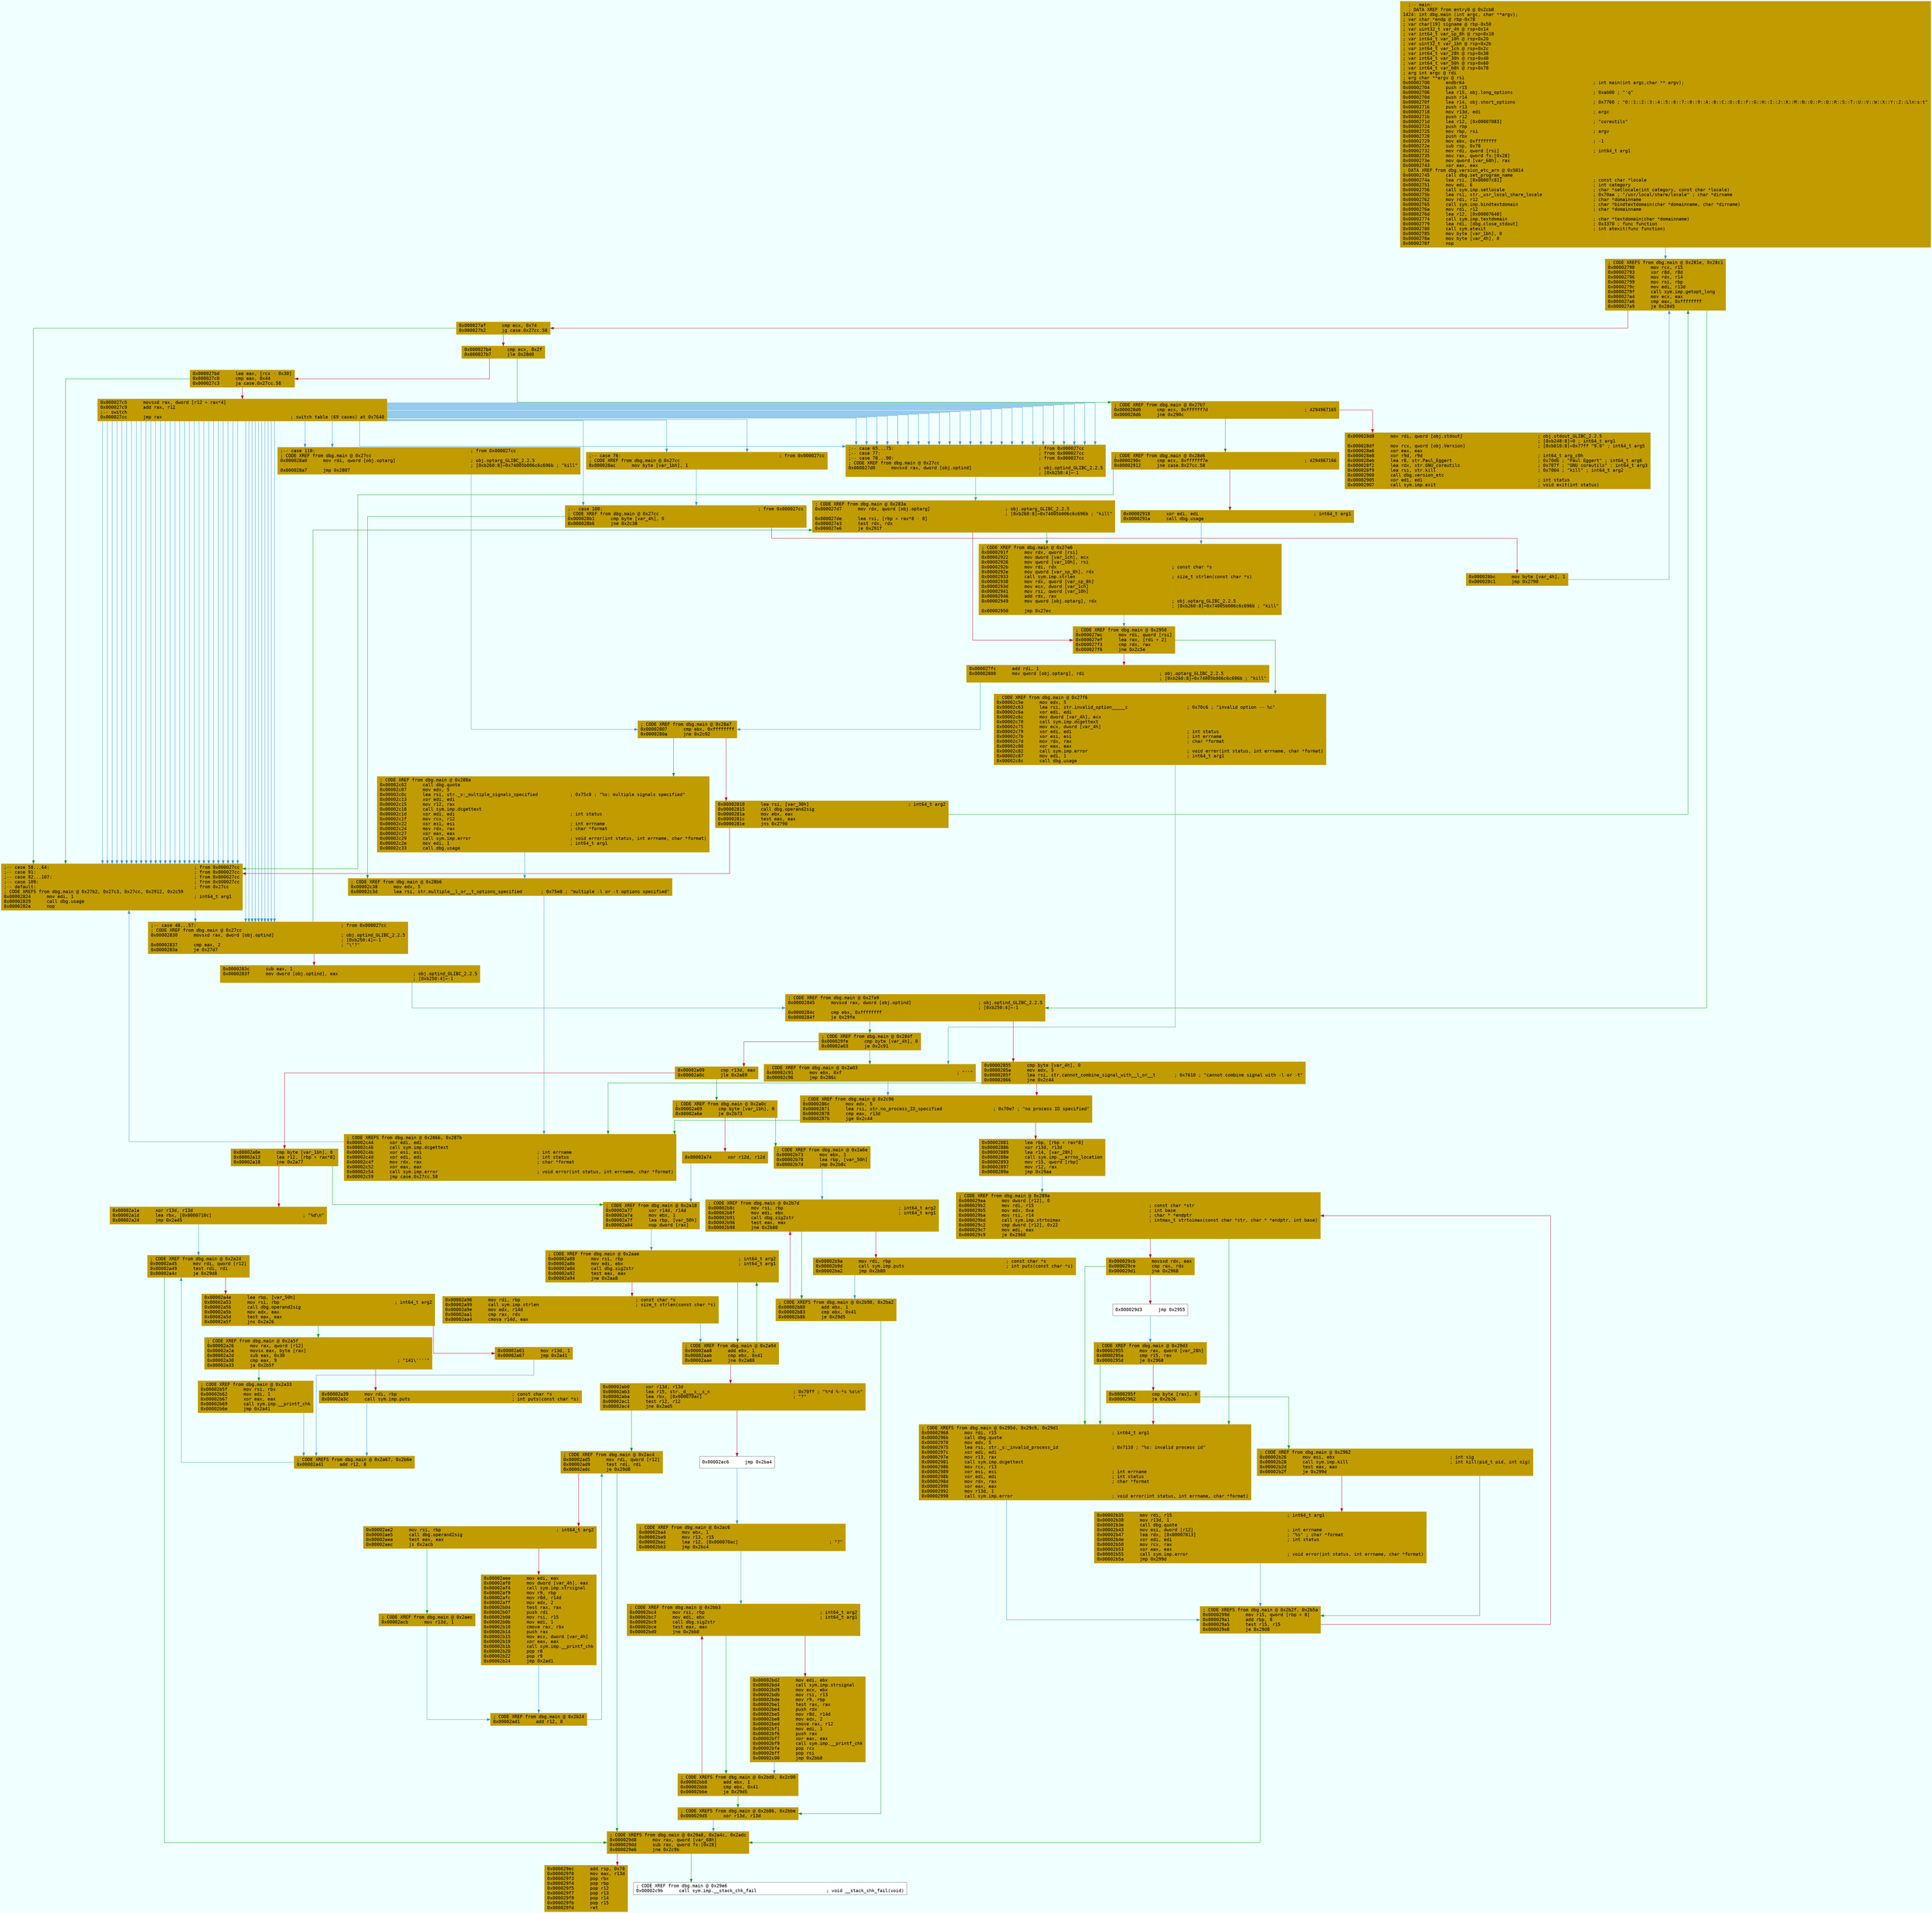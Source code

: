 digraph code {
	graph [bgcolor=azure fontsize=8 fontname="Courier" splines="ortho"];
	node [fillcolor=gray style=filled shape=box];
	edge [arrowhead="normal"];
	"0x00002700" [URL="dbg.main/0x00002700", fillcolor="#c19c00",color="#c19c00", fontname="Courier",label="  ;-- main:\l  ; DATA XREF from entry0 @ 0x2cb8\l1424: int dbg.main (int argc, char **argv);\l; var char *endp @ rbp-0x78\l; var char[19] signame @ rbp-0x50\l; var uint32_t var_4h @ rsp+0x14\l; var int64_t var_sp_8h @ rsp+0x18\l; var int64_t var_10h @ rsp+0x20\l; var uint32_t var_1bh @ rsp+0x2b\l; var int64_t var_1ch @ rsp+0x2c\l; var int64_t var_28h @ rsp+0x38\l; var int64_t var_30h @ rsp+0x40\l; var int64_t var_50h @ rsp+0x60\l; var int64_t var_68h @ rsp+0x78\l; arg int argc @ rdi\l; arg char **argv @ rsi\l0x00002700      endbr64                                                ; int main(int argc,char ** argv);\l0x00002704      push r15\l0x00002706      lea r15, obj.long_options                              ; 0xab00 ; \"'q\"\l0x0000270d      push r14\l0x0000270f      lea r14, obj.short_options                             ; 0x7760 ; \"0::1::2::3::4::5::6::7::8::9::A::B::C::D::E::F::G::H::I::J::K::M::N::O::P::Q::R::S::T::U::V::W::X::Y::Z::Lln:s:t\"\l0x00002716      push r13\l0x00002718      mov r13d, edi                                          ; argc\l0x0000271b      push r12\l0x0000271d      lea r12, [0x00007083]                                  ; \"coreutils\"\l0x00002724      push rbp\l0x00002725      mov rbp, rsi                                           ; argv\l0x00002728      push rbx\l0x00002729      mov ebx, 0xffffffff                                    ; -1\l0x0000272e      sub rsp, 0x78\l0x00002732      mov rdi, qword [rsi]                                   ; int64_t arg1\l0x00002735      mov rax, qword fs:[0x28]\l0x0000273e      mov qword [var_68h], rax\l0x00002743      xor eax, eax\l; DATA XREF from dbg.version_etc_arn @ 0x5814\l0x00002745      call dbg.set_program_name\l0x0000274a      lea rsi, [0x00007c81]                                  ; const char *locale\l0x00002751      mov edi, 6                                             ; int category\l0x00002756      call sym.imp.setlocale                                 ; char *setlocale(int category, const char *locale)\l0x0000275b      lea rsi, str._usr_local_share_locale                   ; 0x70ae ; \"/usr/local/share/locale\" ; char *dirname\l0x00002762      mov rdi, r12                                           ; char *domainname\l0x00002765      call sym.imp.bindtextdomain                            ; char *bindtextdomain(char *domainname, char *dirname)\l0x0000276a      mov rdi, r12                                           ; char *domainname\l0x0000276d      lea r12, [0x00007640]\l0x00002774      call sym.imp.textdomain                                ; char *textdomain(char *domainname)\l0x00002779      lea rdi, [dbg.close_stdout]                            ; 0x3370 ; func function\l0x00002780      call sym.atexit                                        ; int atexit(func function)\l0x00002785      mov byte [var_1bh], 0\l0x0000278a      mov byte [var_4h], 0\l0x0000278f      nop\l"]
	"0x00002790" [URL="dbg.main/0x00002790", fillcolor="#c19c00",color="#c19c00", fontname="Courier",label="; CODE XREFS from dbg.main @ 0x281e, 0x28c1\l0x00002790      mov rcx, r15\l0x00002793      xor r8d, r8d\l0x00002796      mov rdx, r14\l0x00002799      mov rsi, rbp\l0x0000279c      mov edi, r13d\l0x0000279f      call sym.imp.getopt_long\l0x000027a4      mov ecx, eax\l0x000027a6      cmp eax, 0xffffffff\l0x000027a9      je 0x2845\l"]
	"0x000027af" [URL="dbg.main/0x000027af", fillcolor="#c19c00",color="#c19c00", fontname="Courier",label="0x000027af      cmp ecx, 0x74\l0x000027b2      jg case.0x27cc.58\l"]
	"0x000027b4" [URL="dbg.main/0x000027b4", fillcolor="#c19c00",color="#c19c00", fontname="Courier",label="0x000027b4      cmp ecx, 0x2f\l0x000027b7      jle 0x28d0\l"]
	"0x000027bd" [URL="dbg.main/0x000027bd", fillcolor="#c19c00",color="#c19c00", fontname="Courier",label="0x000027bd      lea eax, [rcx - 0x30]\l0x000027c0      cmp eax, 0x44\l0x000027c3      ja case.0x27cc.58\l"]
	"0x000027c5" [URL="dbg.main/0x000027c5", fillcolor="#c19c00",color="#c19c00", fontname="Courier",label="0x000027c5      movsxd rax, dword [r12 + rax*4]\l0x000027c9      add rax, r12\l;-- switch\l0x000027cc      jmp rax                                                ; switch table (69 cases) at 0x7640\l"]
	"0x000027d0" [URL="dbg.main/0x000027d0", fillcolor="#c19c00",color="#c19c00", fontname="Courier",label=";-- case 65...75:                                                      ; from 0x000027cc\l;-- case 77:                                                           ; from 0x000027cc\l;-- case 78...90:                                                      ; from 0x000027cc\l; CODE XREF from dbg.main @ 0x27cc\l0x000027d0      movsxd rax, dword [obj.optind]                         ; obj.optind_GLIBC_2.2.5\l                                                                       ; [0xb250:4]=-1\l"]
	"0x000027d7" [URL="dbg.main/0x000027d7", fillcolor="#c19c00",color="#c19c00", fontname="Courier",label="; CODE XREF from dbg.main @ 0x283a\l0x000027d7      mov rdx, qword [obj.optarg]                            ; obj.optarg_GLIBC_2.2.5\l                                                                       ; [0xb260:8]=0x74005b006c6c696b ; \"kill\"\l0x000027de      lea rsi, [rbp + rax*8 - 8]\l0x000027e3      test rdx, rdx\l0x000027e6      je 0x291f\l"]
	"0x000027ec" [URL="dbg.main/0x000027ec", fillcolor="#c19c00",color="#c19c00", fontname="Courier",label="; CODE XREF from dbg.main @ 0x2950\l0x000027ec      mov rdi, qword [rsi]\l0x000027ef      lea rax, [rdi + 2]\l0x000027f3      cmp rdx, rax\l0x000027f6      jne 0x2c5e\l"]
	"0x000027fc" [URL="dbg.main/0x000027fc", fillcolor="#c19c00",color="#c19c00", fontname="Courier",label="0x000027fc      add rdi, 1\l0x00002800      mov qword [obj.optarg], rdi                            ; obj.optarg_GLIBC_2.2.5\l                                                                       ; [0xb260:8]=0x74005b006c6c696b ; \"kill\"\l"]
	"0x00002807" [URL="dbg.main/0x00002807", fillcolor="#c19c00",color="#c19c00", fontname="Courier",label="; CODE XREF from dbg.main @ 0x28a7\l0x00002807      cmp ebx, 0xffffffff\l0x0000280a      jne 0x2c02\l"]
	"0x00002810" [URL="dbg.main/0x00002810", fillcolor="#c19c00",color="#c19c00", fontname="Courier",label="0x00002810      lea rsi, [var_30h]                                     ; int64_t arg2\l0x00002815      call dbg.operand2sig\l0x0000281a      mov ebx, eax\l0x0000281c      test eax, eax\l0x0000281e      jns 0x2790\l"]
	"0x00002824" [URL="dbg.main/0x00002824", fillcolor="#c19c00",color="#c19c00", fontname="Courier",label=";-- case 58...64:                                                      ; from 0x000027cc\l;-- case 91:                                                           ; from 0x000027cc\l;-- case 92...107:                                                     ; from 0x000027cc\l;-- case 109:                                                          ; from 0x000027cc\l;-- default:                                                           ; from 0x27cc\l; CODE XREFS from dbg.main @ 0x27b2, 0x27c3, 0x27cc, 0x2912, 0x2c59\l0x00002824      mov edi, 1                                             ; int64_t arg1\l0x00002829      call dbg.usage\l0x0000282e      nop\l"]
	"0x00002830" [URL="dbg.main/0x00002830", fillcolor="#c19c00",color="#c19c00", fontname="Courier",label=";-- case 48...57:                                                      ; from 0x000027cc\l; CODE XREF from dbg.main @ 0x27cc\l0x00002830      movsxd rax, dword [obj.optind]                         ; obj.optind_GLIBC_2.2.5\l                                                                       ; [0xb250:4]=-1\l0x00002837      cmp eax, 2                                             ; \"\\\"?\"\l0x0000283a      je 0x27d7\l"]
	"0x0000283c" [URL="dbg.main/0x0000283c", fillcolor="#c19c00",color="#c19c00", fontname="Courier",label="0x0000283c      sub eax, 1\l0x0000283f      mov dword [obj.optind], eax                            ; obj.optind_GLIBC_2.2.5\l                                                                       ; [0xb250:4]=-1\l"]
	"0x00002845" [URL="dbg.main/0x00002845", fillcolor="#c19c00",color="#c19c00", fontname="Courier",label="; CODE XREF from dbg.main @ 0x27a9\l0x00002845      movsxd rax, dword [obj.optind]                         ; obj.optind_GLIBC_2.2.5\l                                                                       ; [0xb250:4]=-1\l0x0000284c      cmp ebx, 0xffffffff\l0x0000284f      je 0x29fe\l"]
	"0x00002855" [URL="dbg.main/0x00002855", fillcolor="#c19c00",color="#c19c00", fontname="Courier",label="0x00002855      cmp byte [var_4h], 0\l0x0000285a      mov edx, 5\l0x0000285f      lea rsi, str.cannot_combine_signal_with__l_or__t       ; 0x7610 ; \"cannot combine signal with -l or -t\"\l0x00002866      jne 0x2c44\l"]
	"0x0000286c" [URL="dbg.main/0x0000286c", fillcolor="#c19c00",color="#c19c00", fontname="Courier",label="; CODE XREF from dbg.main @ 0x2c96\l0x0000286c      mov edx, 5\l0x00002871      lea rsi, str.no_process_ID_specified                   ; 0x70e7 ; \"no process ID specified\"\l0x00002878      cmp eax, r13d\l0x0000287b      jge 0x2c44\l"]
	"0x00002881" [URL="dbg.main/0x00002881", fillcolor="#c19c00",color="#c19c00", fontname="Courier",label="0x00002881      lea rbp, [rbp + rax*8]\l0x00002886      xor r13d, r13d\l0x00002889      lea r14, [var_28h]\l0x0000288e      call sym.imp.__errno_location\l0x00002893      mov r15, qword [rbp]\l0x00002897      mov r12, rax\l0x0000289a      jmp 0x29aa\l"]
	"0x000028a0" [URL="dbg.main/0x000028a0", fillcolor="#c19c00",color="#c19c00", fontname="Courier",label=";-- case 110:                                                          ; from 0x000027cc\l; CODE XREF from dbg.main @ 0x27cc\l0x000028a0      mov rdi, qword [obj.optarg]                            ; obj.optarg_GLIBC_2.2.5\l                                                                       ; [0xb260:8]=0x74005b006c6c696b ; \"kill\"\l0x000028a7      jmp 0x2807\l"]
	"0x000028ac" [URL="dbg.main/0x000028ac", fillcolor="#c19c00",color="#c19c00", fontname="Courier",label=";-- case 76:                                                           ; from 0x000027cc\l; CODE XREF from dbg.main @ 0x27cc\l0x000028ac      mov byte [var_1bh], 1\l"]
	"0x000028b1" [URL="dbg.main/0x000028b1", fillcolor="#c19c00",color="#c19c00", fontname="Courier",label=";-- case 108:                                                          ; from 0x000027cc\l; CODE XREF from dbg.main @ 0x27cc\l0x000028b1      cmp byte [var_4h], 0\l0x000028b6      jne 0x2c38\l"]
	"0x000028bc" [URL="dbg.main/0x000028bc", fillcolor="#c19c00",color="#c19c00", fontname="Courier",label="0x000028bc      mov byte [var_4h], 1\l0x000028c1      jmp 0x2790\l"]
	"0x000028d0" [URL="dbg.main/0x000028d0", fillcolor="#c19c00",color="#c19c00", fontname="Courier",label="; CODE XREF from dbg.main @ 0x27b7\l0x000028d0      cmp ecx, 0xffffff7d                                    ; 4294967165\l0x000028d6      jne 0x290c\l"]
	"0x000028d8" [URL="dbg.main/0x000028d8", fillcolor="#c19c00",color="#c19c00", fontname="Courier",label="0x000028d8      mov rdi, qword [obj.stdout]                            ; obj.stdout_GLIBC_2.2.5\l                                                                       ; [0xb248:8]=0 ; int64_t arg1\l0x000028df      mov rcx, qword [obj.Version]                           ; [0xb010:8]=0x77ff \"9.0\" ; int64_t arg5\l0x000028e6      xor eax, eax\l0x000028e8      xor r9d, r9d                                           ; int64_t arg_c0h\l0x000028eb      lea r8, str.Paul_Eggert                                ; 0x70db ; \"Paul Eggert\" ; int64_t arg6\l0x000028f2      lea rdx, str.GNU_coreutils                             ; 0x707f ; \"GNU coreutils\" ; int64_t arg3\l0x000028f9      lea rsi, str.kill                                      ; 0x7004 ; \"kill\" ; int64_t arg2\l0x00002900      call dbg.version_etc\l0x00002905      xor edi, edi                                           ; int status\l0x00002907      call sym.imp.exit                                      ; void exit(int status)\l"]
	"0x0000290c" [URL="dbg.main/0x0000290c", fillcolor="#c19c00",color="#c19c00", fontname="Courier",label="; CODE XREF from dbg.main @ 0x28d6\l0x0000290c      cmp ecx, 0xffffff7e                                    ; 4294967166\l0x00002912      jne case.0x27cc.58\l"]
	"0x00002918" [URL="dbg.main/0x00002918", fillcolor="#c19c00",color="#c19c00", fontname="Courier",label="0x00002918      xor edi, edi                                           ; int64_t arg1\l0x0000291a      call dbg.usage\l"]
	"0x0000291f" [URL="dbg.main/0x0000291f", fillcolor="#c19c00",color="#c19c00", fontname="Courier",label="; CODE XREF from dbg.main @ 0x27e6\l0x0000291f      mov rdx, qword [rsi]\l0x00002922      mov dword [var_1ch], ecx\l0x00002926      mov qword [var_10h], rsi\l0x0000292b      mov rdi, rdx                                           ; const char *s\l0x0000292e      mov qword [var_sp_8h], rdx\l0x00002933      call sym.imp.strlen                                    ; size_t strlen(const char *s)\l0x00002938      mov rdx, qword [var_sp_8h]\l0x0000293d      mov ecx, dword [var_1ch]\l0x00002941      mov rsi, qword [var_10h]\l0x00002946      add rdx, rax\l0x00002949      mov qword [obj.optarg], rdx                            ; obj.optarg_GLIBC_2.2.5\l                                                                       ; [0xb260:8]=0x74005b006c6c696b ; \"kill\"\l0x00002950      jmp 0x27ec\l"]
	"0x00002955" [URL="dbg.main/0x00002955", fillcolor="#c19c00",color="#c19c00", fontname="Courier",label="; CODE XREF from dbg.main @ 0x29d3\l0x00002955      mov rax, qword [var_28h]\l0x0000295a      cmp r15, rax\l0x0000295d      je 0x2968\l"]
	"0x0000295f" [URL="dbg.main/0x0000295f", fillcolor="#c19c00",color="#c19c00", fontname="Courier",label="0x0000295f      cmp byte [rax], 0\l0x00002962      je 0x2b26\l"]
	"0x00002968" [URL="dbg.main/0x00002968", fillcolor="#c19c00",color="#c19c00", fontname="Courier",label="; CODE XREFS from dbg.main @ 0x295d, 0x29c9, 0x29d1\l0x00002968      mov rdi, r15                                           ; int64_t arg1\l0x0000296b      call dbg.quote\l0x00002970      mov edx, 5\l0x00002975      lea rsi, str._s:_invalid_process_id                    ; 0x7110 ; \"%s: invalid process id\"\l0x0000297c      xor edi, edi\l0x0000297e      mov r13, rax\l0x00002981      call sym.imp.dcgettext\l0x00002986      mov rcx, r13\l0x00002989      xor esi, esi                                           ; int errname\l0x0000298b      xor edi, edi                                           ; int status\l0x0000298d      mov rdx, rax                                           ; char *format\l0x00002990      xor eax, eax\l0x00002992      mov r13d, 1\l0x00002998      call sym.imp.error                                     ; void error(int status, int errname, char *format)\l"]
	"0x0000299d" [URL="dbg.main/0x0000299d", fillcolor="#c19c00",color="#c19c00", fontname="Courier",label="; CODE XREFS from dbg.main @ 0x2b2f, 0x2b5a\l0x0000299d      mov r15, qword [rbp + 8]\l0x000029a1      add rbp, 8\l0x000029a5      test r15, r15\l0x000029a8      je 0x29d8\l"]
	"0x000029aa" [URL="dbg.main/0x000029aa", fillcolor="#c19c00",color="#c19c00", fontname="Courier",label="; CODE XREF from dbg.main @ 0x289a\l0x000029aa      mov dword [r12], 0\l0x000029b2      mov rdi, r15                                           ; const char *str\l0x000029b5      mov edx, 0xa                                           ; int base\l0x000029ba      mov rsi, r14                                           ; char * *endptr\l0x000029bd      call sym.imp.strtoimax                                 ; intmax_t strtoimax(const char *str, char * *endptr, int base)\l0x000029c2      cmp dword [r12], 0x22\l0x000029c7      mov edi, eax\l0x000029c9      je 0x2968\l"]
	"0x000029cb" [URL="dbg.main/0x000029cb", fillcolor="#c19c00",color="#c19c00", fontname="Courier",label="0x000029cb      movsxd rdx, eax\l0x000029ce      cmp rax, rdx\l0x000029d1      jne 0x2968\l"]
	"0x000029d3" [URL="dbg.main/0x000029d3", fillcolor="white",color="#767676", fontname="Courier",label="0x000029d3      jmp 0x2955\l"]
	"0x000029d5" [URL="dbg.main/0x000029d5", fillcolor="#c19c00",color="#c19c00", fontname="Courier",label="; CODE XREFS from dbg.main @ 0x2b86, 0x2bbe\l0x000029d5      xor r13d, r13d\l"]
	"0x000029d8" [URL="dbg.main/0x000029d8", fillcolor="#c19c00",color="#c19c00", fontname="Courier",label="; CODE XREFS from dbg.main @ 0x29a8, 0x2a4c, 0x2adc\l0x000029d8      mov rax, qword [var_68h]\l0x000029dd      sub rax, qword fs:[0x28]\l0x000029e6      jne 0x2c9b\l"]
	"0x000029ec" [URL="dbg.main/0x000029ec", fillcolor="#c19c00",color="#c19c00", fontname="Courier",label="0x000029ec      add rsp, 0x78\l0x000029f0      mov eax, r13d\l0x000029f3      pop rbx\l0x000029f4      pop rbp\l0x000029f5      pop r12\l0x000029f7      pop r13\l0x000029f9      pop r14\l0x000029fb      pop r15\l0x000029fd      ret\l"]
	"0x000029fe" [URL="dbg.main/0x000029fe", fillcolor="#c19c00",color="#c19c00", fontname="Courier",label="; CODE XREF from dbg.main @ 0x284f\l0x000029fe      cmp byte [var_4h], 0\l0x00002a03      je 0x2c91\l"]
	"0x00002a09" [URL="dbg.main/0x00002a09", fillcolor="#c19c00",color="#c19c00", fontname="Courier",label="0x00002a09      cmp r13d, eax\l0x00002a0c      jle 0x2a69\l"]
	"0x00002a0e" [URL="dbg.main/0x00002a0e", fillcolor="#c19c00",color="#c19c00", fontname="Courier",label="0x00002a0e      cmp byte [var_1bh], 0\l0x00002a13      lea r12, [rbp + rax*8]\l0x00002a18      jne 0x2a77\l"]
	"0x00002a1a" [URL="dbg.main/0x00002a1a", fillcolor="#c19c00",color="#c19c00", fontname="Courier",label="0x00002a1a      xor r13d, r13d\l0x00002a1d      lea rbx, [0x0000710c]                                  ; \"%d\\n\"\l0x00002a24      jmp 0x2a45\l"]
	"0x00002a26" [URL="dbg.main/0x00002a26", fillcolor="#c19c00",color="#c19c00", fontname="Courier",label="; CODE XREF from dbg.main @ 0x2a5f\l0x00002a26      mov rax, qword [r12]\l0x00002a2a      movsx eax, byte [rax]\l0x00002a2d      sub eax, 0x30\l0x00002a30      cmp eax, 9                                             ; \"141\\''''\"\l0x00002a33      ja 0x2b5f\l"]
	"0x00002a39" [URL="dbg.main/0x00002a39", fillcolor="#c19c00",color="#c19c00", fontname="Courier",label="0x00002a39      mov rdi, rbp                                           ; const char *s\l0x00002a3c      call sym.imp.puts                                      ; int puts(const char *s)\l"]
	"0x00002a41" [URL="dbg.main/0x00002a41", fillcolor="#c19c00",color="#c19c00", fontname="Courier",label="; CODE XREFS from dbg.main @ 0x2a67, 0x2b6e\l0x00002a41      add r12, 8\l"]
	"0x00002a45" [URL="dbg.main/0x00002a45", fillcolor="#c19c00",color="#c19c00", fontname="Courier",label="; CODE XREF from dbg.main @ 0x2a24\l0x00002a45      mov rdi, qword [r12]\l0x00002a49      test rdi, rdi\l0x00002a4c      je 0x29d8\l"]
	"0x00002a4e" [URL="dbg.main/0x00002a4e", fillcolor="#c19c00",color="#c19c00", fontname="Courier",label="0x00002a4e      lea rbp, [var_50h]\l0x00002a53      mov rsi, rbp                                           ; int64_t arg2\l0x00002a56      call dbg.operand2sig\l0x00002a5b      mov edx, eax\l0x00002a5d      test eax, eax\l0x00002a5f      jns 0x2a26\l"]
	"0x00002a61" [URL="dbg.main/0x00002a61", fillcolor="#c19c00",color="#c19c00", fontname="Courier",label="0x00002a61      mov r13d, 1\l0x00002a67      jmp 0x2a41\l"]
	"0x00002a69" [URL="dbg.main/0x00002a69", fillcolor="#c19c00",color="#c19c00", fontname="Courier",label="; CODE XREF from dbg.main @ 0x2a0c\l0x00002a69      cmp byte [var_1bh], 0\l0x00002a6e      je 0x2b73\l"]
	"0x00002a74" [URL="dbg.main/0x00002a74", fillcolor="#c19c00",color="#c19c00", fontname="Courier",label="0x00002a74      xor r12d, r12d\l"]
	"0x00002a77" [URL="dbg.main/0x00002a77", fillcolor="#c19c00",color="#c19c00", fontname="Courier",label="; CODE XREF from dbg.main @ 0x2a18\l0x00002a77      xor r14d, r14d\l0x00002a7a      mov ebx, 1\l0x00002a7f      lea rbp, [var_50h]\l0x00002a84      nop dword [rax]\l"]
	"0x00002a88" [URL="dbg.main/0x00002a88", fillcolor="#c19c00",color="#c19c00", fontname="Courier",label="; CODE XREF from dbg.main @ 0x2aae\l0x00002a88      mov rsi, rbp                                           ; int64_t arg2\l0x00002a8b      mov edi, ebx                                           ; int64_t arg1\l0x00002a8d      call dbg.sig2str\l0x00002a92      test eax, eax\l0x00002a94      jne 0x2aa8\l"]
	"0x00002a96" [URL="dbg.main/0x00002a96", fillcolor="#c19c00",color="#c19c00", fontname="Courier",label="0x00002a96      mov rdi, rbp                                           ; const char *s\l0x00002a99      call sym.imp.strlen                                    ; size_t strlen(const char *s)\l0x00002a9e      mov edx, r14d\l0x00002aa1      cmp rax, rdx\l0x00002aa4      cmova r14d, eax\l"]
	"0x00002aa8" [URL="dbg.main/0x00002aa8", fillcolor="#c19c00",color="#c19c00", fontname="Courier",label="; CODE XREF from dbg.main @ 0x2a94\l0x00002aa8      add ebx, 1\l0x00002aab      cmp ebx, 0x41\l0x00002aae      jne 0x2a88\l"]
	"0x00002ab0" [URL="dbg.main/0x00002ab0", fillcolor="#c19c00",color="#c19c00", fontname="Courier",label="0x00002ab0      xor r13d, r13d\l0x00002ab3      lea r15, str._d___s__s_n                               ; 0x70ff ; \"%*d %-*s %s\\n\"\l0x00002aba      lea rbx, [0x000070ac]                                  ; \"?\"\l0x00002ac1      test r12, r12\l0x00002ac4      jne 0x2ad5\l"]
	"0x00002ac6" [URL="dbg.main/0x00002ac6", fillcolor="white",color="#767676", fontname="Courier",label="0x00002ac6      jmp 0x2ba4\l"]
	"0x00002acb" [URL="dbg.main/0x00002acb", fillcolor="#c19c00",color="#c19c00", fontname="Courier",label="; CODE XREF from dbg.main @ 0x2aec\l0x00002acb      mov r13d, 1\l"]
	"0x00002ad1" [URL="dbg.main/0x00002ad1", fillcolor="#c19c00",color="#c19c00", fontname="Courier",label="; CODE XREF from dbg.main @ 0x2b24\l0x00002ad1      add r12, 8\l"]
	"0x00002ad5" [URL="dbg.main/0x00002ad5", fillcolor="#c19c00",color="#c19c00", fontname="Courier",label="; CODE XREF from dbg.main @ 0x2ac4\l0x00002ad5      mov rdi, qword [r12]\l0x00002ad9      test rdi, rdi\l0x00002adc      je 0x29d8\l"]
	"0x00002ae2" [URL="dbg.main/0x00002ae2", fillcolor="#c19c00",color="#c19c00", fontname="Courier",label="0x00002ae2      mov rsi, rbp                                           ; int64_t arg2\l0x00002ae5      call dbg.operand2sig\l0x00002aea      test eax, eax\l0x00002aec      js 0x2acb\l"]
	"0x00002aee" [URL="dbg.main/0x00002aee", fillcolor="#c19c00",color="#c19c00", fontname="Courier",label="0x00002aee      mov edi, eax\l0x00002af0      mov dword [var_4h], eax\l0x00002af4      call sym.imp.strsignal\l0x00002af9      mov r9, rbp\l0x00002afc      mov r8d, r14d\l0x00002aff      mov edx, 2\l0x00002b04      test rax, rax\l0x00002b07      push rdi\l0x00002b08      mov rsi, r15\l0x00002b0b      mov edi, 1\l0x00002b10      cmove rax, rbx\l0x00002b14      push rax\l0x00002b15      mov ecx, dword [var_4h]\l0x00002b19      xor eax, eax\l0x00002b1b      call sym.imp.__printf_chk\l0x00002b20      pop r8\l0x00002b22      pop r9\l0x00002b24      jmp 0x2ad1\l"]
	"0x00002b26" [URL="dbg.main/0x00002b26", fillcolor="#c19c00",color="#c19c00", fontname="Courier",label="; CODE XREF from dbg.main @ 0x2962\l0x00002b26      mov esi, ebx                                           ; int sig\l0x00002b28      call sym.imp.kill                                      ; int kill(pid_t pid, int sig)\l0x00002b2d      test eax, eax\l0x00002b2f      je 0x299d\l"]
	"0x00002b35" [URL="dbg.main/0x00002b35", fillcolor="#c19c00",color="#c19c00", fontname="Courier",label="0x00002b35      mov rdi, r15                                           ; int64_t arg1\l0x00002b38      mov r13d, 1\l0x00002b3e      call dbg.quote\l0x00002b43      mov esi, dword [r12]                                   ; int errname\l0x00002b47      lea rdx, [0x00007813]                                  ; \"%s\" ; char *format\l0x00002b4e      xor edi, edi                                           ; int status\l0x00002b50      mov rcx, rax\l0x00002b53      xor eax, eax\l0x00002b55      call sym.imp.error                                     ; void error(int status, int errname, char *format)\l0x00002b5a      jmp 0x299d\l"]
	"0x00002b5f" [URL="dbg.main/0x00002b5f", fillcolor="#c19c00",color="#c19c00", fontname="Courier",label="; CODE XREF from dbg.main @ 0x2a33\l0x00002b5f      mov rsi, rbx\l0x00002b62      mov edi, 1\l0x00002b67      xor eax, eax\l0x00002b69      call sym.imp.__printf_chk\l0x00002b6e      jmp 0x2a41\l"]
	"0x00002b73" [URL="dbg.main/0x00002b73", fillcolor="#c19c00",color="#c19c00", fontname="Courier",label="; CODE XREF from dbg.main @ 0x2a6e\l0x00002b73      mov ebx, 1\l0x00002b78      lea rbp, [var_50h]\l0x00002b7d      jmp 0x2b8c\l"]
	"0x00002b80" [URL="dbg.main/0x00002b80", fillcolor="#c19c00",color="#c19c00", fontname="Courier",label="; CODE XREFS from dbg.main @ 0x2b98, 0x2ba2\l0x00002b80      add ebx, 1\l0x00002b83      cmp ebx, 0x41\l0x00002b86      je 0x29d5\l"]
	"0x00002b8c" [URL="dbg.main/0x00002b8c", fillcolor="#c19c00",color="#c19c00", fontname="Courier",label="; CODE XREF from dbg.main @ 0x2b7d\l0x00002b8c      mov rsi, rbp                                           ; int64_t arg2\l0x00002b8f      mov edi, ebx                                           ; int64_t arg1\l0x00002b91      call dbg.sig2str\l0x00002b96      test eax, eax\l0x00002b98      jne 0x2b80\l"]
	"0x00002b9a" [URL="dbg.main/0x00002b9a", fillcolor="#c19c00",color="#c19c00", fontname="Courier",label="0x00002b9a      mov rdi, rbp                                           ; const char *s\l0x00002b9d      call sym.imp.puts                                      ; int puts(const char *s)\l0x00002ba2      jmp 0x2b80\l"]
	"0x00002ba4" [URL="dbg.main/0x00002ba4", fillcolor="#c19c00",color="#c19c00", fontname="Courier",label="; CODE XREF from dbg.main @ 0x2ac6\l0x00002ba4      mov ebx, 1\l0x00002ba9      mov r13, r15\l0x00002bac      lea r12, [0x000070ac]                                  ; \"?\"\l0x00002bb3      jmp 0x2bc4\l"]
	"0x00002bb8" [URL="dbg.main/0x00002bb8", fillcolor="#c19c00",color="#c19c00", fontname="Courier",label="; CODE XREFS from dbg.main @ 0x2bd0, 0x2c00\l0x00002bb8      add ebx, 1\l0x00002bbb      cmp ebx, 0x41\l0x00002bbe      je 0x29d5\l"]
	"0x00002bc4" [URL="dbg.main/0x00002bc4", fillcolor="#c19c00",color="#c19c00", fontname="Courier",label="; CODE XREF from dbg.main @ 0x2bb3\l0x00002bc4      mov rsi, rbp                                           ; int64_t arg2\l0x00002bc7      mov edi, ebx                                           ; int64_t arg1\l0x00002bc9      call dbg.sig2str\l0x00002bce      test eax, eax\l0x00002bd0      jne 0x2bb8\l"]
	"0x00002bd2" [URL="dbg.main/0x00002bd2", fillcolor="#c19c00",color="#c19c00", fontname="Courier",label="0x00002bd2      mov edi, ebx\l0x00002bd4      call sym.imp.strsignal\l0x00002bd9      mov ecx, ebx\l0x00002bdb      mov rsi, r13\l0x00002bde      mov r9, rbp\l0x00002be1      test rax, rax\l0x00002be4      push rdx\l0x00002be5      mov r8d, r14d\l0x00002be8      mov edx, 2\l0x00002bed      cmove rax, r12\l0x00002bf1      mov edi, 1\l0x00002bf6      push rax\l0x00002bf7      xor eax, eax\l0x00002bf9      call sym.imp.__printf_chk\l0x00002bfe      pop rcx\l0x00002bff      pop rsi\l0x00002c00      jmp 0x2bb8\l"]
	"0x00002c02" [URL="dbg.main/0x00002c02", fillcolor="#c19c00",color="#c19c00", fontname="Courier",label="; CODE XREF from dbg.main @ 0x280a\l0x00002c02      call dbg.quote\l0x00002c07      mov edx, 5\l0x00002c0c      lea rsi, str._s:_multiple_signals_specified            ; 0x75c8 ; \"%s: multiple signals specified\"\l0x00002c13      xor edi, edi\l0x00002c15      mov r12, rax\l0x00002c18      call sym.imp.dcgettext\l0x00002c1d      xor edi, edi                                           ; int status\l0x00002c1f      mov rcx, r12\l0x00002c22      xor esi, esi                                           ; int errname\l0x00002c24      mov rdx, rax                                           ; char *format\l0x00002c27      xor eax, eax\l0x00002c29      call sym.imp.error                                     ; void error(int status, int errname, char *format)\l0x00002c2e      mov edi, 1                                             ; int64_t arg1\l0x00002c33      call dbg.usage\l"]
	"0x00002c38" [URL="dbg.main/0x00002c38", fillcolor="#c19c00",color="#c19c00", fontname="Courier",label="; CODE XREF from dbg.main @ 0x28b6\l0x00002c38      mov edx, 5\l0x00002c3d      lea rsi, str.multiple__l_or__t_options_specified       ; 0x75e8 ; \"multiple -l or -t options specified\"\l"]
	"0x00002c44" [URL="dbg.main/0x00002c44", fillcolor="#c19c00",color="#c19c00", fontname="Courier",label="; CODE XREFS from dbg.main @ 0x2866, 0x287b\l0x00002c44      xor edi, edi\l0x00002c46      call sym.imp.dcgettext\l0x00002c4b      xor esi, esi                                           ; int errname\l0x00002c4d      xor edi, edi                                           ; int status\l0x00002c4f      mov rdx, rax                                           ; char *format\l0x00002c52      xor eax, eax\l0x00002c54      call sym.imp.error                                     ; void error(int status, int errname, char *format)\l0x00002c59      jmp case.0x27cc.58\l"]
	"0x00002c5e" [URL="dbg.main/0x00002c5e", fillcolor="#c19c00",color="#c19c00", fontname="Courier",label="; CODE XREF from dbg.main @ 0x27f6\l0x00002c5e      mov edx, 5\l0x00002c63      lea rsi, str.invalid_option_____c                      ; 0x70c6 ; \"invalid option -- %c\"\l0x00002c6a      xor edi, edi\l0x00002c6c      mov dword [var_4h], ecx\l0x00002c70      call sym.imp.dcgettext\l0x00002c75      mov ecx, dword [var_4h]\l0x00002c79      xor edi, edi                                           ; int status\l0x00002c7b      xor esi, esi                                           ; int errname\l0x00002c7d      mov rdx, rax                                           ; char *format\l0x00002c80      xor eax, eax\l0x00002c82      call sym.imp.error                                     ; void error(int status, int errname, char *format)\l0x00002c87      mov edi, 1                                             ; int64_t arg1\l0x00002c8c      call dbg.usage\l"]
	"0x00002c91" [URL="dbg.main/0x00002c91", fillcolor="#c19c00",color="#c19c00", fontname="Courier",label="; CODE XREF from dbg.main @ 0x2a03\l0x00002c91      mov ebx, 0xf                                           ; \"''\"\l0x00002c96      jmp 0x286c\l"]
	"0x00002c9b" [URL="dbg.main/0x00002c9b", fillcolor="white",color="#767676", fontname="Courier",label="; CODE XREF from dbg.main @ 0x29e6\l0x00002c9b      call sym.imp.__stack_chk_fail                          ; void __stack_chk_fail(void)\l"]
        "0x00002700" -> "0x00002790" [color="#3a96dd"];
        "0x00002790" -> "0x00002845" [color="#13a10e"];
        "0x00002790" -> "0x000027af" [color="#c50f1f"];
        "0x000027af" -> "0x00002824" [color="#13a10e"];
        "0x000027af" -> "0x000027b4" [color="#c50f1f"];
        "0x000027b4" -> "0x000028d0" [color="#13a10e"];
        "0x000027b4" -> "0x000027bd" [color="#c50f1f"];
        "0x000027bd" -> "0x00002824" [color="#13a10e"];
        "0x000027bd" -> "0x000027c5" [color="#c50f1f"];
        "0x000027c5" -> "0x00002830" [color="#3a96dd"];
        "0x000027c5" -> "0x00002830" [color="#3a96dd"];
        "0x000027c5" -> "0x00002830" [color="#3a96dd"];
        "0x000027c5" -> "0x00002830" [color="#3a96dd"];
        "0x000027c5" -> "0x00002830" [color="#3a96dd"];
        "0x000027c5" -> "0x00002830" [color="#3a96dd"];
        "0x000027c5" -> "0x00002830" [color="#3a96dd"];
        "0x000027c5" -> "0x00002830" [color="#3a96dd"];
        "0x000027c5" -> "0x00002830" [color="#3a96dd"];
        "0x000027c5" -> "0x00002830" [color="#3a96dd"];
        "0x000027c5" -> "0x00002824" [color="#3a96dd"];
        "0x000027c5" -> "0x00002824" [color="#3a96dd"];
        "0x000027c5" -> "0x00002824" [color="#3a96dd"];
        "0x000027c5" -> "0x00002824" [color="#3a96dd"];
        "0x000027c5" -> "0x00002824" [color="#3a96dd"];
        "0x000027c5" -> "0x00002824" [color="#3a96dd"];
        "0x000027c5" -> "0x00002824" [color="#3a96dd"];
        "0x000027c5" -> "0x000027d0" [color="#3a96dd"];
        "0x000027c5" -> "0x000027d0" [color="#3a96dd"];
        "0x000027c5" -> "0x000027d0" [color="#3a96dd"];
        "0x000027c5" -> "0x000027d0" [color="#3a96dd"];
        "0x000027c5" -> "0x000027d0" [color="#3a96dd"];
        "0x000027c5" -> "0x000027d0" [color="#3a96dd"];
        "0x000027c5" -> "0x000027d0" [color="#3a96dd"];
        "0x000027c5" -> "0x000027d0" [color="#3a96dd"];
        "0x000027c5" -> "0x000027d0" [color="#3a96dd"];
        "0x000027c5" -> "0x000027d0" [color="#3a96dd"];
        "0x000027c5" -> "0x000027d0" [color="#3a96dd"];
        "0x000027c5" -> "0x000028ac" [color="#3a96dd"];
        "0x000027c5" -> "0x000027d0" [color="#3a96dd"];
        "0x000027c5" -> "0x000027d0" [color="#3a96dd"];
        "0x000027c5" -> "0x000027d0" [color="#3a96dd"];
        "0x000027c5" -> "0x000027d0" [color="#3a96dd"];
        "0x000027c5" -> "0x000027d0" [color="#3a96dd"];
        "0x000027c5" -> "0x000027d0" [color="#3a96dd"];
        "0x000027c5" -> "0x000027d0" [color="#3a96dd"];
        "0x000027c5" -> "0x000027d0" [color="#3a96dd"];
        "0x000027c5" -> "0x000027d0" [color="#3a96dd"];
        "0x000027c5" -> "0x000027d0" [color="#3a96dd"];
        "0x000027c5" -> "0x000027d0" [color="#3a96dd"];
        "0x000027c5" -> "0x000027d0" [color="#3a96dd"];
        "0x000027c5" -> "0x000027d0" [color="#3a96dd"];
        "0x000027c5" -> "0x000027d0" [color="#3a96dd"];
        "0x000027c5" -> "0x00002824" [color="#3a96dd"];
        "0x000027c5" -> "0x00002824" [color="#3a96dd"];
        "0x000027c5" -> "0x00002824" [color="#3a96dd"];
        "0x000027c5" -> "0x00002824" [color="#3a96dd"];
        "0x000027c5" -> "0x00002824" [color="#3a96dd"];
        "0x000027c5" -> "0x00002824" [color="#3a96dd"];
        "0x000027c5" -> "0x00002824" [color="#3a96dd"];
        "0x000027c5" -> "0x00002824" [color="#3a96dd"];
        "0x000027c5" -> "0x00002824" [color="#3a96dd"];
        "0x000027c5" -> "0x00002824" [color="#3a96dd"];
        "0x000027c5" -> "0x00002824" [color="#3a96dd"];
        "0x000027c5" -> "0x00002824" [color="#3a96dd"];
        "0x000027c5" -> "0x00002824" [color="#3a96dd"];
        "0x000027c5" -> "0x00002824" [color="#3a96dd"];
        "0x000027c5" -> "0x00002824" [color="#3a96dd"];
        "0x000027c5" -> "0x00002824" [color="#3a96dd"];
        "0x000027c5" -> "0x00002824" [color="#3a96dd"];
        "0x000027c5" -> "0x000028b1" [color="#3a96dd"];
        "0x000027c5" -> "0x00002824" [color="#3a96dd"];
        "0x000027c5" -> "0x000028a0" [color="#3a96dd"];
        "0x000027c5" -> "0x00002824" [color="#3a96dd"];
        "0x000027c5" -> "0x00002824" [color="#3a96dd"];
        "0x000027c5" -> "0x00002824" [color="#3a96dd"];
        "0x000027c5" -> "0x00002824" [color="#3a96dd"];
        "0x000027c5" -> "0x000028a0" [color="#3a96dd"];
        "0x000027c5" -> "0x000028ac" [color="#3a96dd"];
        "0x000027d0" -> "0x000027d7" [color="#3a96dd"];
        "0x000027d7" -> "0x0000291f" [color="#13a10e"];
        "0x000027d7" -> "0x000027ec" [color="#c50f1f"];
        "0x000027ec" -> "0x00002c5e" [color="#13a10e"];
        "0x000027ec" -> "0x000027fc" [color="#c50f1f"];
        "0x000027fc" -> "0x00002807" [color="#3a96dd"];
        "0x00002807" -> "0x00002c02" [color="#13a10e"];
        "0x00002807" -> "0x00002810" [color="#c50f1f"];
        "0x00002810" -> "0x00002790" [color="#13a10e"];
        "0x00002810" -> "0x00002824" [color="#c50f1f"];
        "0x00002824" -> "0x00002830" [color="#3a96dd"];
        "0x00002830" -> "0x000027d7" [color="#13a10e"];
        "0x00002830" -> "0x0000283c" [color="#c50f1f"];
        "0x0000283c" -> "0x00002845" [color="#3a96dd"];
        "0x00002845" -> "0x000029fe" [color="#13a10e"];
        "0x00002845" -> "0x00002855" [color="#c50f1f"];
        "0x00002855" -> "0x00002c44" [color="#13a10e"];
        "0x00002855" -> "0x0000286c" [color="#c50f1f"];
        "0x0000286c" -> "0x00002c44" [color="#13a10e"];
        "0x0000286c" -> "0x00002881" [color="#c50f1f"];
        "0x00002881" -> "0x000029aa" [color="#3a96dd"];
        "0x000028a0" -> "0x00002807" [color="#3a96dd"];
        "0x000028ac" -> "0x000028b1" [color="#3a96dd"];
        "0x000028b1" -> "0x00002c38" [color="#13a10e"];
        "0x000028b1" -> "0x000028bc" [color="#c50f1f"];
        "0x000028bc" -> "0x00002790" [color="#3a96dd"];
        "0x000028d0" -> "0x0000290c" [color="#13a10e"];
        "0x000028d0" -> "0x000028d8" [color="#c50f1f"];
        "0x0000290c" -> "0x00002824" [color="#13a10e"];
        "0x0000290c" -> "0x00002918" [color="#c50f1f"];
        "0x00002918" -> "0x0000291f" [color="#3a96dd"];
        "0x0000291f" -> "0x000027ec" [color="#3a96dd"];
        "0x00002955" -> "0x00002968" [color="#13a10e"];
        "0x00002955" -> "0x0000295f" [color="#c50f1f"];
        "0x0000295f" -> "0x00002b26" [color="#13a10e"];
        "0x0000295f" -> "0x00002968" [color="#c50f1f"];
        "0x00002968" -> "0x0000299d" [color="#3a96dd"];
        "0x0000299d" -> "0x000029d8" [color="#13a10e"];
        "0x0000299d" -> "0x000029aa" [color="#c50f1f"];
        "0x000029aa" -> "0x00002968" [color="#13a10e"];
        "0x000029aa" -> "0x000029cb" [color="#c50f1f"];
        "0x000029cb" -> "0x00002968" [color="#13a10e"];
        "0x000029cb" -> "0x000029d3" [color="#c50f1f"];
        "0x000029d3" -> "0x00002955" [color="#3a96dd"];
        "0x000029d5" -> "0x000029d8" [color="#3a96dd"];
        "0x000029d8" -> "0x00002c9b" [color="#13a10e"];
        "0x000029d8" -> "0x000029ec" [color="#c50f1f"];
        "0x000029fe" -> "0x00002c91" [color="#13a10e"];
        "0x000029fe" -> "0x00002a09" [color="#c50f1f"];
        "0x00002a09" -> "0x00002a69" [color="#13a10e"];
        "0x00002a09" -> "0x00002a0e" [color="#c50f1f"];
        "0x00002a0e" -> "0x00002a77" [color="#13a10e"];
        "0x00002a0e" -> "0x00002a1a" [color="#c50f1f"];
        "0x00002a1a" -> "0x00002a45" [color="#3a96dd"];
        "0x00002a26" -> "0x00002b5f" [color="#13a10e"];
        "0x00002a26" -> "0x00002a39" [color="#c50f1f"];
        "0x00002a39" -> "0x00002a41" [color="#3a96dd"];
        "0x00002a41" -> "0x00002a45" [color="#3a96dd"];
        "0x00002a45" -> "0x000029d8" [color="#13a10e"];
        "0x00002a45" -> "0x00002a4e" [color="#c50f1f"];
        "0x00002a4e" -> "0x00002a26" [color="#13a10e"];
        "0x00002a4e" -> "0x00002a61" [color="#c50f1f"];
        "0x00002a61" -> "0x00002a41" [color="#3a96dd"];
        "0x00002a69" -> "0x00002b73" [color="#13a10e"];
        "0x00002a69" -> "0x00002a74" [color="#c50f1f"];
        "0x00002a74" -> "0x00002a77" [color="#3a96dd"];
        "0x00002a77" -> "0x00002a88" [color="#3a96dd"];
        "0x00002a88" -> "0x00002aa8" [color="#13a10e"];
        "0x00002a88" -> "0x00002a96" [color="#c50f1f"];
        "0x00002a96" -> "0x00002aa8" [color="#3a96dd"];
        "0x00002aa8" -> "0x00002a88" [color="#13a10e"];
        "0x00002aa8" -> "0x00002ab0" [color="#c50f1f"];
        "0x00002ab0" -> "0x00002ad5" [color="#13a10e"];
        "0x00002ab0" -> "0x00002ac6" [color="#c50f1f"];
        "0x00002ac6" -> "0x00002ba4" [color="#3a96dd"];
        "0x00002acb" -> "0x00002ad1" [color="#3a96dd"];
        "0x00002ad1" -> "0x00002ad5" [color="#3a96dd"];
        "0x00002ad5" -> "0x000029d8" [color="#13a10e"];
        "0x00002ad5" -> "0x00002ae2" [color="#c50f1f"];
        "0x00002ae2" -> "0x00002acb" [color="#13a10e"];
        "0x00002ae2" -> "0x00002aee" [color="#c50f1f"];
        "0x00002aee" -> "0x00002ad1" [color="#3a96dd"];
        "0x00002b26" -> "0x0000299d" [color="#13a10e"];
        "0x00002b26" -> "0x00002b35" [color="#c50f1f"];
        "0x00002b35" -> "0x0000299d" [color="#3a96dd"];
        "0x00002b5f" -> "0x00002a41" [color="#3a96dd"];
        "0x00002b73" -> "0x00002b8c" [color="#3a96dd"];
        "0x00002b80" -> "0x000029d5" [color="#13a10e"];
        "0x00002b80" -> "0x00002b8c" [color="#c50f1f"];
        "0x00002b8c" -> "0x00002b80" [color="#13a10e"];
        "0x00002b8c" -> "0x00002b9a" [color="#c50f1f"];
        "0x00002b9a" -> "0x00002b80" [color="#3a96dd"];
        "0x00002ba4" -> "0x00002bc4" [color="#3a96dd"];
        "0x00002bb8" -> "0x000029d5" [color="#13a10e"];
        "0x00002bb8" -> "0x00002bc4" [color="#c50f1f"];
        "0x00002bc4" -> "0x00002bb8" [color="#13a10e"];
        "0x00002bc4" -> "0x00002bd2" [color="#c50f1f"];
        "0x00002bd2" -> "0x00002bb8" [color="#3a96dd"];
        "0x00002c02" -> "0x00002c38" [color="#3a96dd"];
        "0x00002c38" -> "0x00002c44" [color="#3a96dd"];
        "0x00002c44" -> "0x00002824" [color="#3a96dd"];
        "0x00002c5e" -> "0x00002c91" [color="#3a96dd"];
        "0x00002c91" -> "0x0000286c" [color="#3a96dd"];
}

